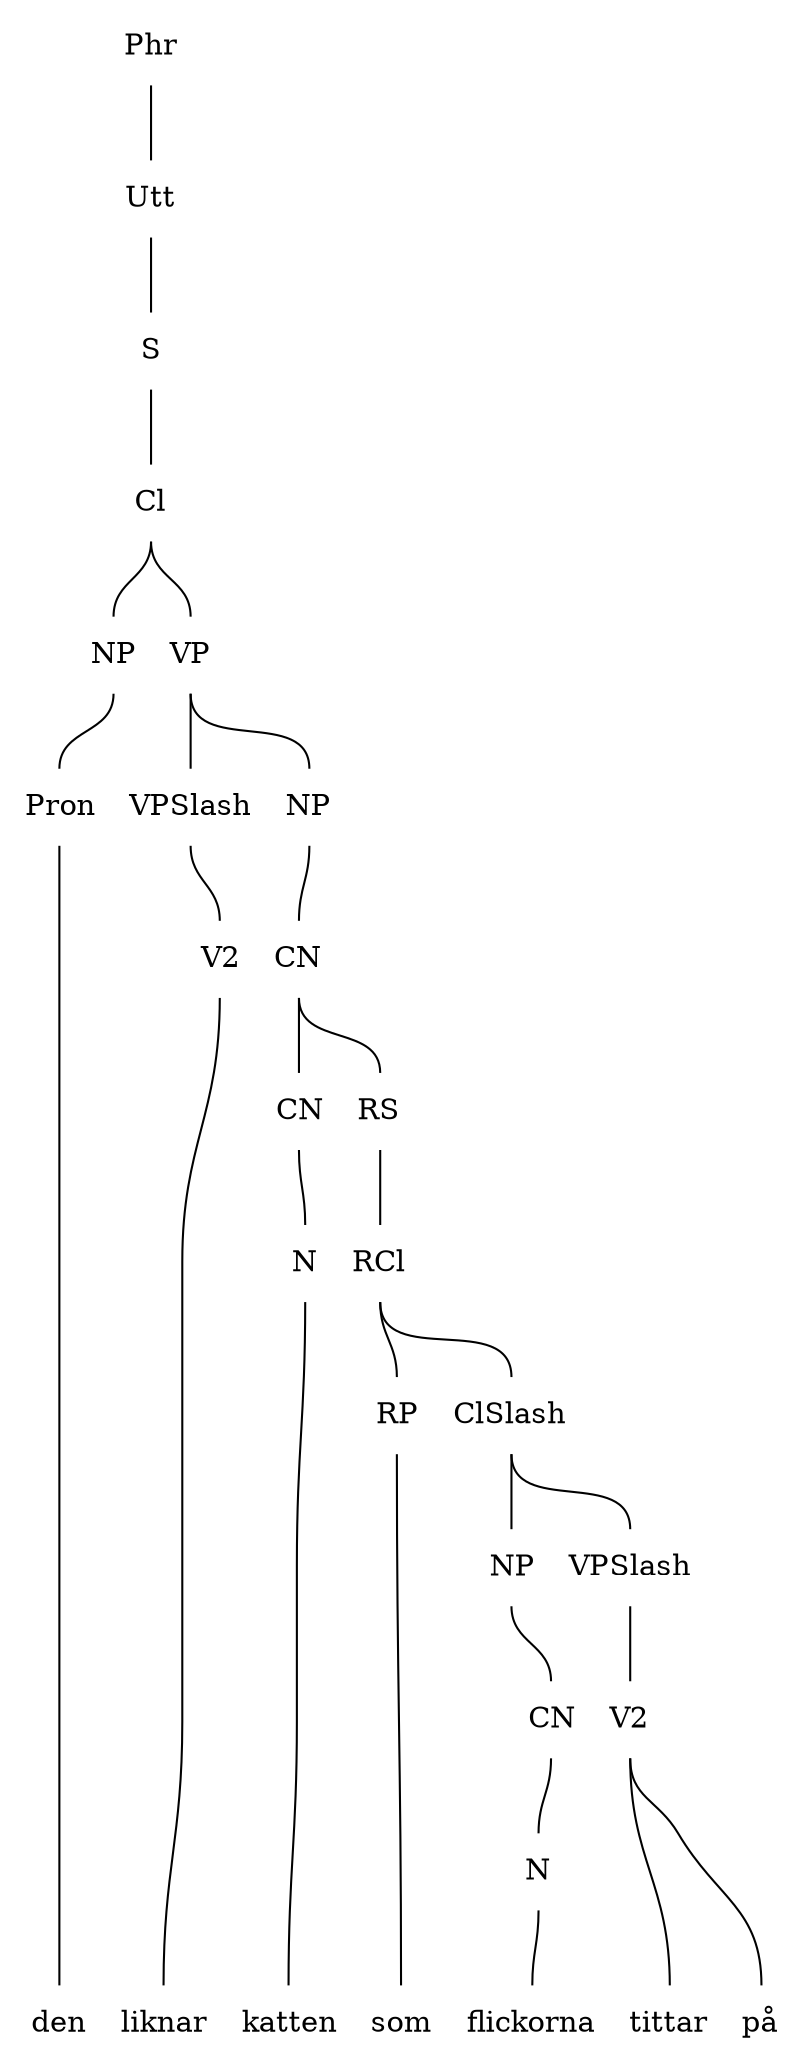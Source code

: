 graph {
  rankdir=BU ;
  node [shape = record, color = white] ;
   
  struct0[label = "<n37>Phr"] ;
  struct1[label = "<n35>Utt"] ;
  struct0:n37:s -- struct1:n35:n ;
  struct2[label = "<n34>S"] ;
  struct1:n35:s -- struct2:n34:n ;
  struct3[label = "<n33>Cl"] ;
  struct2:n34:s -- struct3:n33:n ;
  struct4[label = "<n6>NP | <n32>VP"] ;
  struct3:n33:s -- struct4:n6:n ;
  struct3:n33:s -- struct4:n32:n ;
  struct5[label = "<n5>Pron | <n8>VPSlash | <n31>NP"] ;
  struct4:n6:s -- struct5:n5:n ;
  struct4:n32:s -- struct5:n8:n ;
  struct4:n32:s -- struct5:n31:n ;
  struct6[label = "<n7>V2 | <n30>CN"] ;
  struct5:n8:s -- struct6:n7:n ;
  struct5:n31:s -- struct6:n30:n ;
  struct7[label = "<n13>CN | <n29>RS"] ;
  struct6:n30:s -- struct7:n13:n ;
  struct6:n30:s -- struct7:n29:n ;
  struct8[label = "<n12>N | <n28>RCl"] ;
  struct7:n13:s -- struct8:n12:n ;
  struct7:n29:s -- struct8:n28:n ;
  struct9[label = "<n18>RP | <n27>ClSlash"] ;
  struct8:n28:s -- struct9:n18:n ;
  struct8:n28:s -- struct9:n27:n ;
  struct10[label = "<n24>NP | <n26>VPSlash"] ;
  struct9:n27:s -- struct10:n24:n ;
  struct9:n27:s -- struct10:n26:n ;
  struct11[label = "<n23>CN | <n25>V2"] ;
  struct10:n24:s -- struct11:n23:n ;
  struct10:n26:s -- struct11:n25:n ;
  struct12[label = "<n22>N"] ;
  struct11:n23:s -- struct12:n22:n ;
  struct13[label = ""] ;
  struct14[label = "<n99990>den | <n99991>liknar | <n99992>katten | <n99993>som | <n99994>flickorna | <n99995>tittar | <n99996>på"] ;
  struct5:n5:s -- struct14:n99990:n ;
  struct6:n7:s -- struct14:n99991:n ;
  struct8:n12:s -- struct14:n99992:n ;
  struct9:n18:s -- struct14:n99993:n ;
  struct12:n22:s -- struct14:n99994:n ;
  struct11:n25:s -- struct14:n99995:n ;
  struct11:n25:s -- struct14:n99996:n ;
}